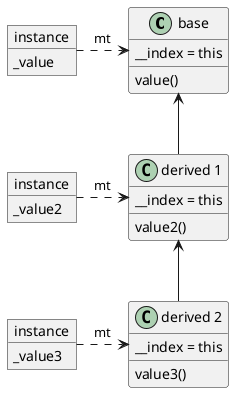 @startuml Lua heirarchy class

class base
class "derived 1" as d1
class "derived 2" as d2

object "instance" as b_i
object "instance" as d1_i
object "instance" as d2_i

' Base
base : __index = this
base : value()

b_i .right.> base : mt
b_i : _value

' D1
d1 -up-> base
d1 : __index = this
d1 : value2()

d1_i .right.> d1 : mt
d1_i : _value2

' D2
d2 -up-> d1
d2 : __index = this
d2 : value3()

d2_i .right.> d2 : mt
d2_i : _value3

@enduml
